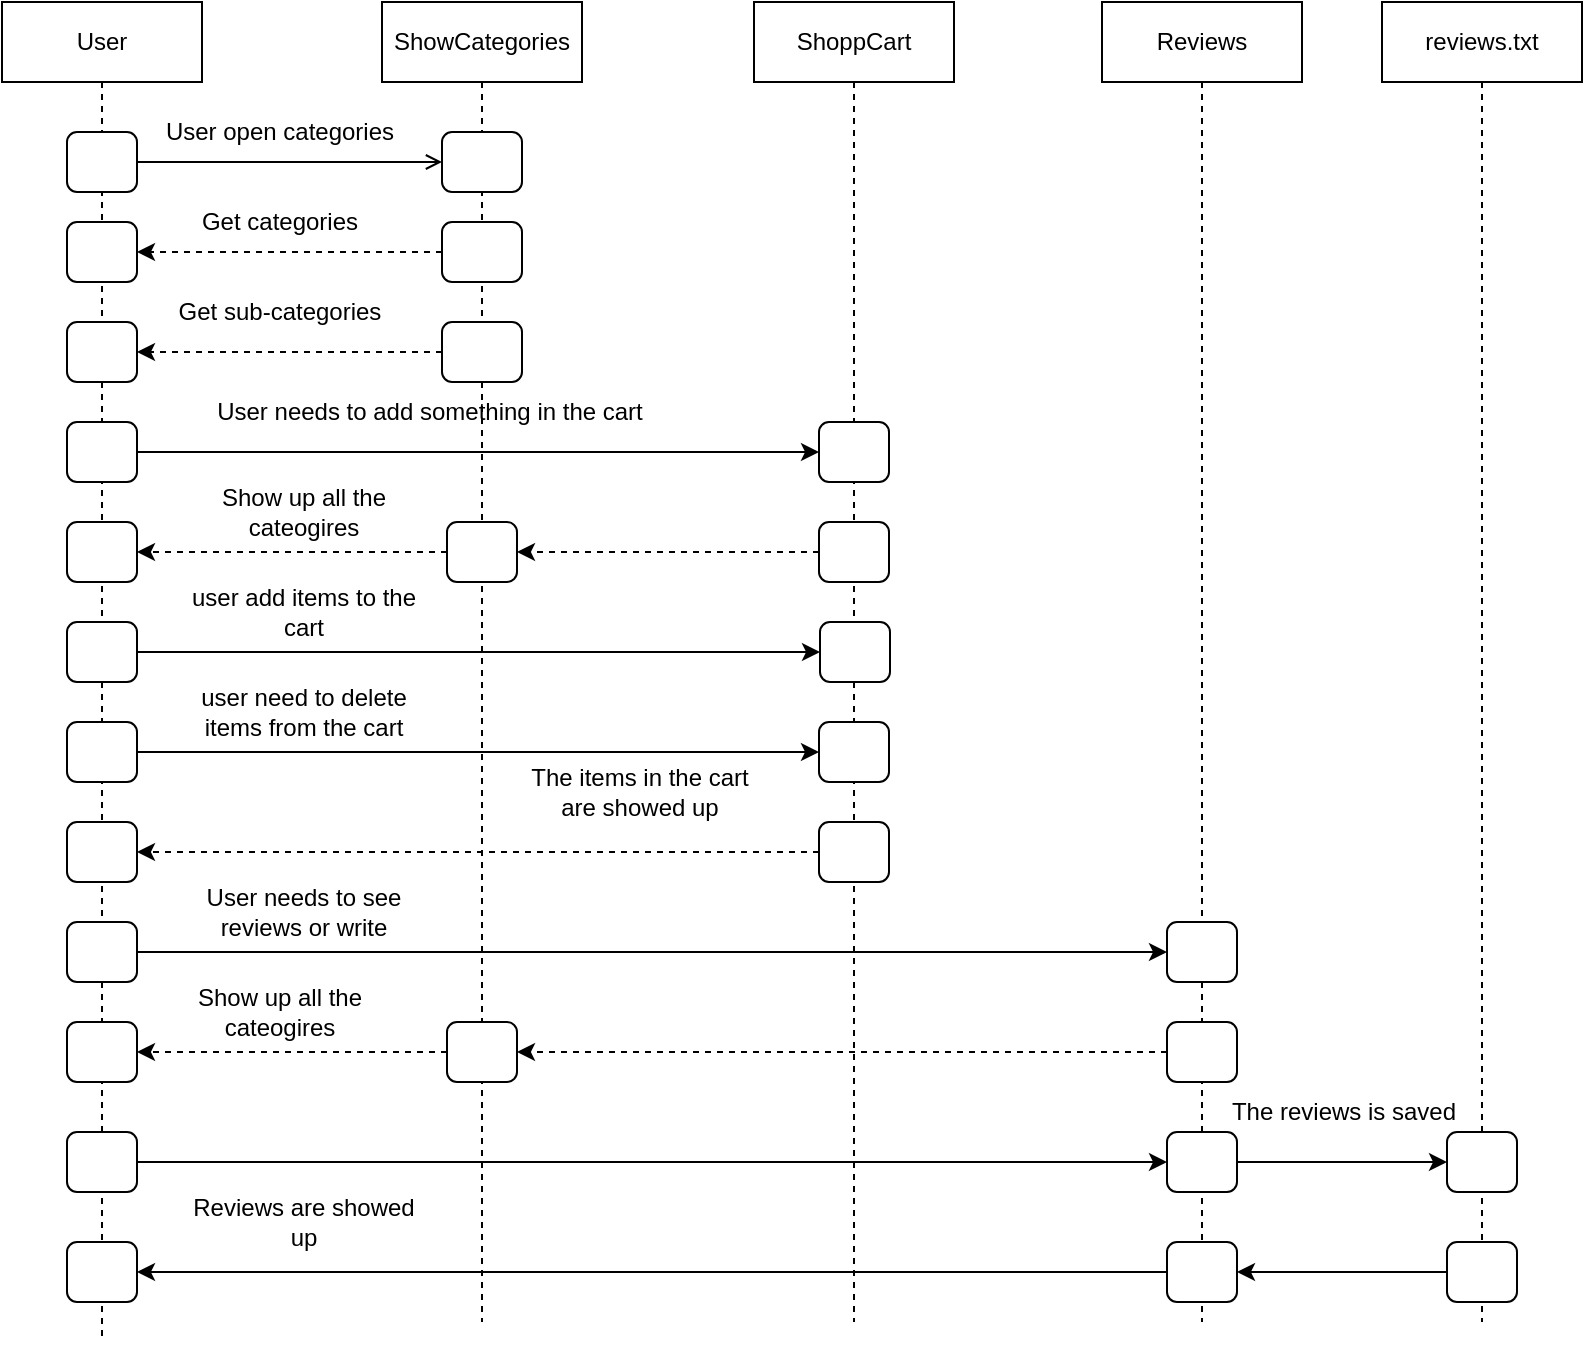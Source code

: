<mxfile version="24.7.14">
  <diagram name="Página-1" id="vxwGCLt1ZzJ_eLcKOEer">
    <mxGraphModel dx="1600" dy="909" grid="1" gridSize="10" guides="1" tooltips="1" connect="1" arrows="1" fold="1" page="1" pageScale="1" pageWidth="827" pageHeight="1169" math="0" shadow="0">
      <root>
        <mxCell id="0" />
        <mxCell id="1" parent="0" />
        <mxCell id="GHQsn1P7wXZ_wo_8i_5Q-1" value="User" style="shape=umlLifeline;perimeter=lifelinePerimeter;whiteSpace=wrap;html=1;container=1;dropTarget=0;collapsible=0;recursiveResize=0;outlineConnect=0;portConstraint=eastwest;newEdgeStyle={&quot;edgeStyle&quot;:&quot;elbowEdgeStyle&quot;,&quot;elbow&quot;:&quot;vertical&quot;,&quot;curved&quot;:0,&quot;rounded&quot;:0};" vertex="1" parent="1">
          <mxGeometry x="20" y="20" width="100" height="670" as="geometry" />
        </mxCell>
        <mxCell id="GHQsn1P7wXZ_wo_8i_5Q-2" value="ShowCategories" style="shape=umlLifeline;perimeter=lifelinePerimeter;whiteSpace=wrap;html=1;container=1;dropTarget=0;collapsible=0;recursiveResize=0;outlineConnect=0;portConstraint=eastwest;newEdgeStyle={&quot;edgeStyle&quot;:&quot;elbowEdgeStyle&quot;,&quot;elbow&quot;:&quot;vertical&quot;,&quot;curved&quot;:0,&quot;rounded&quot;:0};" vertex="1" parent="1">
          <mxGeometry x="210" y="20" width="100" height="660" as="geometry" />
        </mxCell>
        <mxCell id="GHQsn1P7wXZ_wo_8i_5Q-3" value="ShoppCart" style="shape=umlLifeline;perimeter=lifelinePerimeter;whiteSpace=wrap;html=1;container=1;dropTarget=0;collapsible=0;recursiveResize=0;outlineConnect=0;portConstraint=eastwest;newEdgeStyle={&quot;edgeStyle&quot;:&quot;elbowEdgeStyle&quot;,&quot;elbow&quot;:&quot;vertical&quot;,&quot;curved&quot;:0,&quot;rounded&quot;:0};" vertex="1" parent="1">
          <mxGeometry x="396" y="20" width="100" height="660" as="geometry" />
        </mxCell>
        <mxCell id="GHQsn1P7wXZ_wo_8i_5Q-4" value="" style="html=1;rounded=1;absoluteArcSize=1;arcSize=10;whiteSpace=wrap;" vertex="1" parent="1">
          <mxGeometry x="52.5" y="85" width="35" height="30" as="geometry" />
        </mxCell>
        <mxCell id="GHQsn1P7wXZ_wo_8i_5Q-5" value="" style="html=1;rounded=1;absoluteArcSize=1;arcSize=10;whiteSpace=wrap;" vertex="1" parent="1">
          <mxGeometry x="240" y="85" width="40" height="30" as="geometry" />
        </mxCell>
        <mxCell id="GHQsn1P7wXZ_wo_8i_5Q-7" value="" style="html=1;rounded=0;labelBackgroundColor=none;align=left;spacingLeft=5;endArrow=open;endFill=0;" edge="1" source="GHQsn1P7wXZ_wo_8i_5Q-4" target="GHQsn1P7wXZ_wo_8i_5Q-5" parent="1">
          <mxGeometry relative="1" as="geometry" />
        </mxCell>
        <mxCell id="GHQsn1P7wXZ_wo_8i_5Q-9" value="User open categories" style="text;html=1;align=center;verticalAlign=middle;whiteSpace=wrap;rounded=0;" vertex="1" parent="1">
          <mxGeometry x="98" y="70" width="122" height="30" as="geometry" />
        </mxCell>
        <mxCell id="GHQsn1P7wXZ_wo_8i_5Q-12" style="edgeStyle=orthogonalEdgeStyle;rounded=0;orthogonalLoop=1;jettySize=auto;html=1;entryX=1;entryY=0.5;entryDx=0;entryDy=0;dashed=1;" edge="1" parent="1" source="GHQsn1P7wXZ_wo_8i_5Q-10" target="GHQsn1P7wXZ_wo_8i_5Q-11">
          <mxGeometry relative="1" as="geometry" />
        </mxCell>
        <mxCell id="GHQsn1P7wXZ_wo_8i_5Q-10" value="" style="html=1;rounded=1;absoluteArcSize=1;arcSize=10;whiteSpace=wrap;" vertex="1" parent="1">
          <mxGeometry x="240" y="130" width="40" height="30" as="geometry" />
        </mxCell>
        <mxCell id="GHQsn1P7wXZ_wo_8i_5Q-11" value="" style="html=1;rounded=1;absoluteArcSize=1;arcSize=10;whiteSpace=wrap;" vertex="1" parent="1">
          <mxGeometry x="52.5" y="130" width="35" height="30" as="geometry" />
        </mxCell>
        <mxCell id="GHQsn1P7wXZ_wo_8i_5Q-13" value="Get categories" style="text;html=1;align=center;verticalAlign=middle;whiteSpace=wrap;rounded=0;" vertex="1" parent="1">
          <mxGeometry x="98" y="115" width="122" height="30" as="geometry" />
        </mxCell>
        <mxCell id="GHQsn1P7wXZ_wo_8i_5Q-17" style="edgeStyle=orthogonalEdgeStyle;rounded=0;orthogonalLoop=1;jettySize=auto;html=1;entryX=1;entryY=0.5;entryDx=0;entryDy=0;dashed=1;" edge="1" parent="1" source="GHQsn1P7wXZ_wo_8i_5Q-15" target="GHQsn1P7wXZ_wo_8i_5Q-16">
          <mxGeometry relative="1" as="geometry" />
        </mxCell>
        <mxCell id="GHQsn1P7wXZ_wo_8i_5Q-15" value="" style="html=1;rounded=1;absoluteArcSize=1;arcSize=10;whiteSpace=wrap;" vertex="1" parent="1">
          <mxGeometry x="240" y="180" width="40" height="30" as="geometry" />
        </mxCell>
        <mxCell id="GHQsn1P7wXZ_wo_8i_5Q-16" value="" style="html=1;rounded=1;absoluteArcSize=1;arcSize=10;whiteSpace=wrap;" vertex="1" parent="1">
          <mxGeometry x="52.5" y="180" width="35" height="30" as="geometry" />
        </mxCell>
        <mxCell id="GHQsn1P7wXZ_wo_8i_5Q-18" value="Get sub-categories" style="text;html=1;align=center;verticalAlign=middle;whiteSpace=wrap;rounded=0;" vertex="1" parent="1">
          <mxGeometry x="98" y="160" width="122" height="30" as="geometry" />
        </mxCell>
        <mxCell id="GHQsn1P7wXZ_wo_8i_5Q-21" style="edgeStyle=orthogonalEdgeStyle;rounded=0;orthogonalLoop=1;jettySize=auto;html=1;entryX=0;entryY=0.5;entryDx=0;entryDy=0;" edge="1" parent="1" source="GHQsn1P7wXZ_wo_8i_5Q-19" target="GHQsn1P7wXZ_wo_8i_5Q-20">
          <mxGeometry relative="1" as="geometry" />
        </mxCell>
        <mxCell id="GHQsn1P7wXZ_wo_8i_5Q-19" value="" style="html=1;rounded=1;absoluteArcSize=1;arcSize=10;whiteSpace=wrap;" vertex="1" parent="1">
          <mxGeometry x="52.5" y="230" width="35" height="30" as="geometry" />
        </mxCell>
        <mxCell id="GHQsn1P7wXZ_wo_8i_5Q-20" value="" style="html=1;rounded=1;absoluteArcSize=1;arcSize=10;whiteSpace=wrap;" vertex="1" parent="1">
          <mxGeometry x="428.5" y="230" width="35" height="30" as="geometry" />
        </mxCell>
        <mxCell id="GHQsn1P7wXZ_wo_8i_5Q-22" value="User needs to add something in the cart" style="text;html=1;align=center;verticalAlign=middle;whiteSpace=wrap;rounded=0;" vertex="1" parent="1">
          <mxGeometry x="98" y="210" width="272" height="30" as="geometry" />
        </mxCell>
        <mxCell id="GHQsn1P7wXZ_wo_8i_5Q-25" style="edgeStyle=orthogonalEdgeStyle;rounded=0;orthogonalLoop=1;jettySize=auto;html=1;entryX=1;entryY=0.5;entryDx=0;entryDy=0;dashed=1;" edge="1" parent="1" source="GHQsn1P7wXZ_wo_8i_5Q-23" target="GHQsn1P7wXZ_wo_8i_5Q-24">
          <mxGeometry relative="1" as="geometry" />
        </mxCell>
        <mxCell id="GHQsn1P7wXZ_wo_8i_5Q-23" value="" style="html=1;rounded=1;absoluteArcSize=1;arcSize=10;whiteSpace=wrap;" vertex="1" parent="1">
          <mxGeometry x="428.5" y="280" width="35" height="30" as="geometry" />
        </mxCell>
        <mxCell id="GHQsn1P7wXZ_wo_8i_5Q-28" style="edgeStyle=orthogonalEdgeStyle;rounded=0;orthogonalLoop=1;jettySize=auto;html=1;entryX=1;entryY=0.5;entryDx=0;entryDy=0;dashed=1;" edge="1" parent="1" source="GHQsn1P7wXZ_wo_8i_5Q-24" target="GHQsn1P7wXZ_wo_8i_5Q-27">
          <mxGeometry relative="1" as="geometry" />
        </mxCell>
        <mxCell id="GHQsn1P7wXZ_wo_8i_5Q-24" value="" style="html=1;rounded=1;absoluteArcSize=1;arcSize=10;whiteSpace=wrap;" vertex="1" parent="1">
          <mxGeometry x="242.5" y="280" width="35" height="30" as="geometry" />
        </mxCell>
        <mxCell id="GHQsn1P7wXZ_wo_8i_5Q-26" value="Show up all the cateogires" style="text;html=1;align=center;verticalAlign=middle;whiteSpace=wrap;rounded=0;" vertex="1" parent="1">
          <mxGeometry x="110" y="260" width="122" height="30" as="geometry" />
        </mxCell>
        <mxCell id="GHQsn1P7wXZ_wo_8i_5Q-27" value="" style="html=1;rounded=1;absoluteArcSize=1;arcSize=10;whiteSpace=wrap;" vertex="1" parent="1">
          <mxGeometry x="52.5" y="280" width="35" height="30" as="geometry" />
        </mxCell>
        <mxCell id="GHQsn1P7wXZ_wo_8i_5Q-31" style="edgeStyle=orthogonalEdgeStyle;rounded=0;orthogonalLoop=1;jettySize=auto;html=1;entryX=0;entryY=0.5;entryDx=0;entryDy=0;" edge="1" parent="1" source="GHQsn1P7wXZ_wo_8i_5Q-29" target="GHQsn1P7wXZ_wo_8i_5Q-30">
          <mxGeometry relative="1" as="geometry" />
        </mxCell>
        <mxCell id="GHQsn1P7wXZ_wo_8i_5Q-29" value="" style="html=1;rounded=1;absoluteArcSize=1;arcSize=10;whiteSpace=wrap;" vertex="1" parent="1">
          <mxGeometry x="52.5" y="330" width="35" height="30" as="geometry" />
        </mxCell>
        <mxCell id="GHQsn1P7wXZ_wo_8i_5Q-30" value="" style="html=1;rounded=1;absoluteArcSize=1;arcSize=10;whiteSpace=wrap;" vertex="1" parent="1">
          <mxGeometry x="429" y="330" width="35" height="30" as="geometry" />
        </mxCell>
        <mxCell id="GHQsn1P7wXZ_wo_8i_5Q-32" value="user add items to the cart" style="text;html=1;align=center;verticalAlign=middle;whiteSpace=wrap;rounded=0;" vertex="1" parent="1">
          <mxGeometry x="110" y="310" width="122" height="30" as="geometry" />
        </mxCell>
        <mxCell id="GHQsn1P7wXZ_wo_8i_5Q-36" style="edgeStyle=orthogonalEdgeStyle;rounded=0;orthogonalLoop=1;jettySize=auto;html=1;entryX=0;entryY=0.5;entryDx=0;entryDy=0;" edge="1" parent="1" source="GHQsn1P7wXZ_wo_8i_5Q-34" target="GHQsn1P7wXZ_wo_8i_5Q-35">
          <mxGeometry relative="1" as="geometry" />
        </mxCell>
        <mxCell id="GHQsn1P7wXZ_wo_8i_5Q-34" value="" style="html=1;rounded=1;absoluteArcSize=1;arcSize=10;whiteSpace=wrap;" vertex="1" parent="1">
          <mxGeometry x="52.5" y="380" width="35" height="30" as="geometry" />
        </mxCell>
        <mxCell id="GHQsn1P7wXZ_wo_8i_5Q-35" value="" style="html=1;rounded=1;absoluteArcSize=1;arcSize=10;whiteSpace=wrap;" vertex="1" parent="1">
          <mxGeometry x="428.5" y="380" width="35" height="30" as="geometry" />
        </mxCell>
        <mxCell id="GHQsn1P7wXZ_wo_8i_5Q-37" value="user need to delete items from the cart" style="text;html=1;align=center;verticalAlign=middle;whiteSpace=wrap;rounded=0;" vertex="1" parent="1">
          <mxGeometry x="110" y="360" width="122" height="30" as="geometry" />
        </mxCell>
        <mxCell id="GHQsn1P7wXZ_wo_8i_5Q-40" style="edgeStyle=orthogonalEdgeStyle;rounded=0;orthogonalLoop=1;jettySize=auto;html=1;entryX=1;entryY=0.5;entryDx=0;entryDy=0;dashed=1;" edge="1" parent="1" source="GHQsn1P7wXZ_wo_8i_5Q-38" target="GHQsn1P7wXZ_wo_8i_5Q-39">
          <mxGeometry relative="1" as="geometry" />
        </mxCell>
        <mxCell id="GHQsn1P7wXZ_wo_8i_5Q-38" value="" style="html=1;rounded=1;absoluteArcSize=1;arcSize=10;whiteSpace=wrap;" vertex="1" parent="1">
          <mxGeometry x="428.5" y="430" width="35" height="30" as="geometry" />
        </mxCell>
        <mxCell id="GHQsn1P7wXZ_wo_8i_5Q-39" value="" style="html=1;rounded=1;absoluteArcSize=1;arcSize=10;whiteSpace=wrap;" vertex="1" parent="1">
          <mxGeometry x="52.5" y="430" width="35" height="30" as="geometry" />
        </mxCell>
        <mxCell id="GHQsn1P7wXZ_wo_8i_5Q-41" value="The items in the cart are showed up" style="text;html=1;align=center;verticalAlign=middle;whiteSpace=wrap;rounded=0;" vertex="1" parent="1">
          <mxGeometry x="277.5" y="400" width="122" height="30" as="geometry" />
        </mxCell>
        <mxCell id="GHQsn1P7wXZ_wo_8i_5Q-45" value="Reviews" style="shape=umlLifeline;perimeter=lifelinePerimeter;whiteSpace=wrap;html=1;container=1;dropTarget=0;collapsible=0;recursiveResize=0;outlineConnect=0;portConstraint=eastwest;newEdgeStyle={&quot;edgeStyle&quot;:&quot;elbowEdgeStyle&quot;,&quot;elbow&quot;:&quot;vertical&quot;,&quot;curved&quot;:0,&quot;rounded&quot;:0};" vertex="1" parent="1">
          <mxGeometry x="570" y="20" width="100" height="660" as="geometry" />
        </mxCell>
        <mxCell id="GHQsn1P7wXZ_wo_8i_5Q-48" style="edgeStyle=orthogonalEdgeStyle;rounded=0;orthogonalLoop=1;jettySize=auto;html=1;entryX=0;entryY=0.5;entryDx=0;entryDy=0;" edge="1" parent="1" source="GHQsn1P7wXZ_wo_8i_5Q-46" target="GHQsn1P7wXZ_wo_8i_5Q-47">
          <mxGeometry relative="1" as="geometry" />
        </mxCell>
        <mxCell id="GHQsn1P7wXZ_wo_8i_5Q-46" value="" style="html=1;rounded=1;absoluteArcSize=1;arcSize=10;whiteSpace=wrap;" vertex="1" parent="1">
          <mxGeometry x="52.5" y="480" width="35" height="30" as="geometry" />
        </mxCell>
        <mxCell id="GHQsn1P7wXZ_wo_8i_5Q-47" value="" style="html=1;rounded=1;absoluteArcSize=1;arcSize=10;whiteSpace=wrap;" vertex="1" parent="1">
          <mxGeometry x="602.5" y="480" width="35" height="30" as="geometry" />
        </mxCell>
        <mxCell id="GHQsn1P7wXZ_wo_8i_5Q-49" value="User needs to see reviews or write" style="text;html=1;align=center;verticalAlign=middle;whiteSpace=wrap;rounded=0;" vertex="1" parent="1">
          <mxGeometry x="110" y="460" width="122" height="30" as="geometry" />
        </mxCell>
        <mxCell id="GHQsn1P7wXZ_wo_8i_5Q-54" style="edgeStyle=orthogonalEdgeStyle;rounded=0;orthogonalLoop=1;jettySize=auto;html=1;dashed=1;" edge="1" parent="1" source="GHQsn1P7wXZ_wo_8i_5Q-50" target="GHQsn1P7wXZ_wo_8i_5Q-53">
          <mxGeometry relative="1" as="geometry" />
        </mxCell>
        <mxCell id="GHQsn1P7wXZ_wo_8i_5Q-50" value="" style="html=1;rounded=1;absoluteArcSize=1;arcSize=10;whiteSpace=wrap;" vertex="1" parent="1">
          <mxGeometry x="242.5" y="530" width="35" height="30" as="geometry" />
        </mxCell>
        <mxCell id="GHQsn1P7wXZ_wo_8i_5Q-52" style="edgeStyle=orthogonalEdgeStyle;rounded=0;orthogonalLoop=1;jettySize=auto;html=1;entryX=1;entryY=0.5;entryDx=0;entryDy=0;dashed=1;" edge="1" parent="1" source="GHQsn1P7wXZ_wo_8i_5Q-51" target="GHQsn1P7wXZ_wo_8i_5Q-50">
          <mxGeometry relative="1" as="geometry" />
        </mxCell>
        <mxCell id="GHQsn1P7wXZ_wo_8i_5Q-51" value="" style="html=1;rounded=1;absoluteArcSize=1;arcSize=10;whiteSpace=wrap;" vertex="1" parent="1">
          <mxGeometry x="602.5" y="530" width="35" height="30" as="geometry" />
        </mxCell>
        <mxCell id="GHQsn1P7wXZ_wo_8i_5Q-53" value="" style="html=1;rounded=1;absoluteArcSize=1;arcSize=10;whiteSpace=wrap;" vertex="1" parent="1">
          <mxGeometry x="52.5" y="530" width="35" height="30" as="geometry" />
        </mxCell>
        <mxCell id="GHQsn1P7wXZ_wo_8i_5Q-55" value="Show up all the cateogires" style="text;html=1;align=center;verticalAlign=middle;whiteSpace=wrap;rounded=0;" vertex="1" parent="1">
          <mxGeometry x="98" y="510" width="122" height="30" as="geometry" />
        </mxCell>
        <mxCell id="GHQsn1P7wXZ_wo_8i_5Q-58" style="edgeStyle=orthogonalEdgeStyle;rounded=0;orthogonalLoop=1;jettySize=auto;html=1;entryX=0;entryY=0.5;entryDx=0;entryDy=0;" edge="1" parent="1" source="GHQsn1P7wXZ_wo_8i_5Q-56" target="GHQsn1P7wXZ_wo_8i_5Q-57">
          <mxGeometry relative="1" as="geometry" />
        </mxCell>
        <mxCell id="GHQsn1P7wXZ_wo_8i_5Q-56" value="" style="html=1;rounded=1;absoluteArcSize=1;arcSize=10;whiteSpace=wrap;" vertex="1" parent="1">
          <mxGeometry x="52.5" y="585" width="35" height="30" as="geometry" />
        </mxCell>
        <mxCell id="GHQsn1P7wXZ_wo_8i_5Q-62" style="edgeStyle=orthogonalEdgeStyle;rounded=0;orthogonalLoop=1;jettySize=auto;html=1;" edge="1" parent="1" source="GHQsn1P7wXZ_wo_8i_5Q-57" target="GHQsn1P7wXZ_wo_8i_5Q-61">
          <mxGeometry relative="1" as="geometry" />
        </mxCell>
        <mxCell id="GHQsn1P7wXZ_wo_8i_5Q-57" value="" style="html=1;rounded=1;absoluteArcSize=1;arcSize=10;whiteSpace=wrap;" vertex="1" parent="1">
          <mxGeometry x="602.5" y="585" width="35" height="30" as="geometry" />
        </mxCell>
        <mxCell id="GHQsn1P7wXZ_wo_8i_5Q-59" value="reviews.txt" style="shape=umlLifeline;perimeter=lifelinePerimeter;whiteSpace=wrap;html=1;container=1;dropTarget=0;collapsible=0;recursiveResize=0;outlineConnect=0;portConstraint=eastwest;newEdgeStyle={&quot;edgeStyle&quot;:&quot;elbowEdgeStyle&quot;,&quot;elbow&quot;:&quot;vertical&quot;,&quot;curved&quot;:0,&quot;rounded&quot;:0};" vertex="1" parent="1">
          <mxGeometry x="710" y="20" width="100" height="660" as="geometry" />
        </mxCell>
        <mxCell id="GHQsn1P7wXZ_wo_8i_5Q-61" value="" style="html=1;rounded=1;absoluteArcSize=1;arcSize=10;whiteSpace=wrap;" vertex="1" parent="1">
          <mxGeometry x="742.5" y="585" width="35" height="30" as="geometry" />
        </mxCell>
        <mxCell id="GHQsn1P7wXZ_wo_8i_5Q-63" value="The reviews is saved" style="text;html=1;align=center;verticalAlign=middle;whiteSpace=wrap;rounded=0;" vertex="1" parent="1">
          <mxGeometry x="630" y="560" width="122" height="30" as="geometry" />
        </mxCell>
        <mxCell id="GHQsn1P7wXZ_wo_8i_5Q-67" style="edgeStyle=orthogonalEdgeStyle;rounded=0;orthogonalLoop=1;jettySize=auto;html=1;entryX=1;entryY=0.5;entryDx=0;entryDy=0;" edge="1" parent="1" source="GHQsn1P7wXZ_wo_8i_5Q-64" target="GHQsn1P7wXZ_wo_8i_5Q-66">
          <mxGeometry relative="1" as="geometry" />
        </mxCell>
        <mxCell id="GHQsn1P7wXZ_wo_8i_5Q-64" value="" style="html=1;rounded=1;absoluteArcSize=1;arcSize=10;whiteSpace=wrap;" vertex="1" parent="1">
          <mxGeometry x="742.5" y="640" width="35" height="30" as="geometry" />
        </mxCell>
        <mxCell id="GHQsn1P7wXZ_wo_8i_5Q-65" value="" style="html=1;rounded=1;absoluteArcSize=1;arcSize=10;whiteSpace=wrap;" vertex="1" parent="1">
          <mxGeometry x="52.5" y="640" width="35" height="30" as="geometry" />
        </mxCell>
        <mxCell id="GHQsn1P7wXZ_wo_8i_5Q-69" style="edgeStyle=orthogonalEdgeStyle;rounded=0;orthogonalLoop=1;jettySize=auto;html=1;entryX=1;entryY=0.5;entryDx=0;entryDy=0;" edge="1" parent="1" source="GHQsn1P7wXZ_wo_8i_5Q-66" target="GHQsn1P7wXZ_wo_8i_5Q-65">
          <mxGeometry relative="1" as="geometry" />
        </mxCell>
        <mxCell id="GHQsn1P7wXZ_wo_8i_5Q-66" value="" style="html=1;rounded=1;absoluteArcSize=1;arcSize=10;whiteSpace=wrap;" vertex="1" parent="1">
          <mxGeometry x="602.5" y="640" width="35" height="30" as="geometry" />
        </mxCell>
        <mxCell id="GHQsn1P7wXZ_wo_8i_5Q-71" value="Reviews are showed up" style="text;html=1;align=center;verticalAlign=middle;whiteSpace=wrap;rounded=0;" vertex="1" parent="1">
          <mxGeometry x="110" y="615" width="122" height="30" as="geometry" />
        </mxCell>
      </root>
    </mxGraphModel>
  </diagram>
</mxfile>
